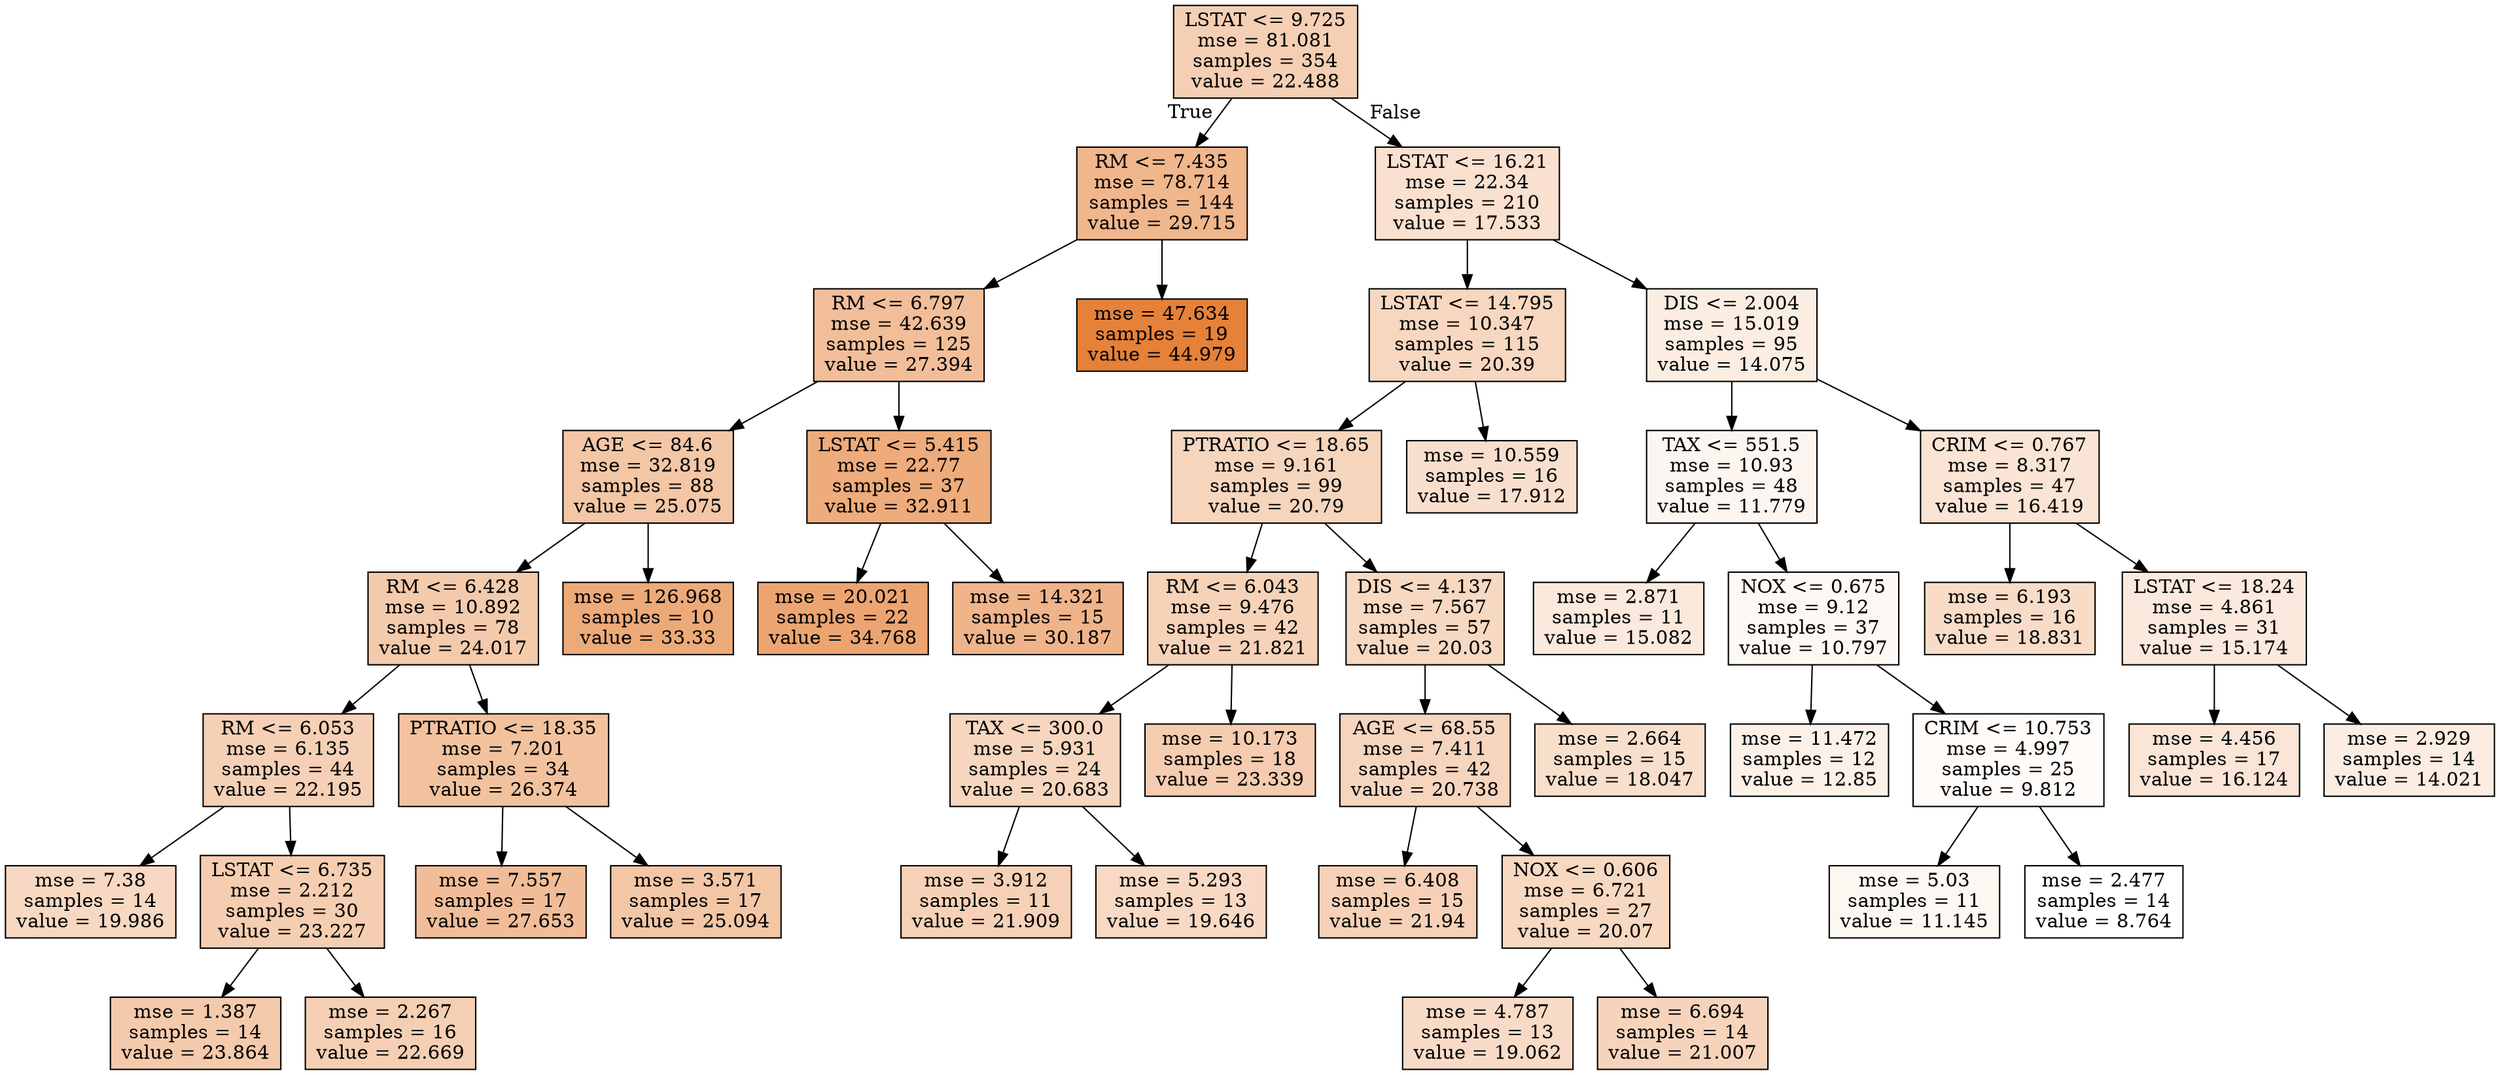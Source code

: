 digraph Tree {
node [shape=box, style="filled", color="black"] ;
0 [label="LSTAT <= 9.725\nmse = 81.081\nsamples = 354\nvalue = 22.488", fillcolor="#f5cfb4"] ;
1 [label="RM <= 7.435\nmse = 78.714\nsamples = 144\nvalue = 29.715", fillcolor="#f0b68c"] ;
0 -> 1 [labeldistance=2.5, labelangle=45, headlabel="True"] ;
2 [label="RM <= 6.797\nmse = 42.639\nsamples = 125\nvalue = 27.394", fillcolor="#f2be99"] ;
1 -> 2 ;
3 [label="AGE <= 84.6\nmse = 32.819\nsamples = 88\nvalue = 25.075", fillcolor="#f3c6a6"] ;
2 -> 3 ;
4 [label="RM <= 6.428\nmse = 10.892\nsamples = 78\nvalue = 24.017", fillcolor="#f4caac"] ;
3 -> 4 ;
5 [label="RM <= 6.053\nmse = 6.135\nsamples = 44\nvalue = 22.195", fillcolor="#f5d0b6"] ;
4 -> 5 ;
6 [label="mse = 7.38\nsamples = 14\nvalue = 19.986", fillcolor="#f7d8c2"] ;
5 -> 6 ;
7 [label="LSTAT <= 6.735\nmse = 2.212\nsamples = 30\nvalue = 23.227", fillcolor="#f5cdb0"] ;
5 -> 7 ;
8 [label="mse = 1.387\nsamples = 14\nvalue = 23.864", fillcolor="#f4caac"] ;
7 -> 8 ;
9 [label="mse = 2.267\nsamples = 16\nvalue = 22.669", fillcolor="#f5cfb3"] ;
7 -> 9 ;
10 [label="PTRATIO <= 18.35\nmse = 7.201\nsamples = 34\nvalue = 26.374", fillcolor="#f2c29f"] ;
4 -> 10 ;
11 [label="mse = 7.557\nsamples = 17\nvalue = 27.653", fillcolor="#f1bd98"] ;
10 -> 11 ;
12 [label="mse = 3.571\nsamples = 17\nvalue = 25.094", fillcolor="#f3c6a6"] ;
10 -> 12 ;
13 [label="mse = 126.968\nsamples = 10\nvalue = 33.33", fillcolor="#edaa79"] ;
3 -> 13 ;
14 [label="LSTAT <= 5.415\nmse = 22.77\nsamples = 37\nvalue = 32.911", fillcolor="#eeab7b"] ;
2 -> 14 ;
15 [label="mse = 20.021\nsamples = 22\nvalue = 34.768", fillcolor="#eca571"] ;
14 -> 15 ;
16 [label="mse = 14.321\nsamples = 15\nvalue = 30.187", fillcolor="#f0b48a"] ;
14 -> 16 ;
17 [label="mse = 47.634\nsamples = 19\nvalue = 44.979", fillcolor="#e58139"] ;
1 -> 17 ;
18 [label="LSTAT <= 16.21\nmse = 22.34\nsamples = 210\nvalue = 17.533", fillcolor="#f9e0cf"] ;
0 -> 18 [labeldistance=2.5, labelangle=-45, headlabel="False"] ;
19 [label="LSTAT <= 14.795\nmse = 10.347\nsamples = 115\nvalue = 20.39", fillcolor="#f7d7bf"] ;
18 -> 19 ;
20 [label="PTRATIO <= 18.65\nmse = 9.161\nsamples = 99\nvalue = 20.79", fillcolor="#f6d5bd"] ;
19 -> 20 ;
21 [label="RM <= 6.043\nmse = 9.476\nsamples = 42\nvalue = 21.821", fillcolor="#f6d2b8"] ;
20 -> 21 ;
22 [label="TAX <= 300.0\nmse = 5.931\nsamples = 24\nvalue = 20.683", fillcolor="#f6d6be"] ;
21 -> 22 ;
23 [label="mse = 3.912\nsamples = 11\nvalue = 21.909", fillcolor="#f6d1b7"] ;
22 -> 23 ;
24 [label="mse = 5.293\nsamples = 13\nvalue = 19.646", fillcolor="#f7d9c4"] ;
22 -> 24 ;
25 [label="mse = 10.173\nsamples = 18\nvalue = 23.339", fillcolor="#f5ccaf"] ;
21 -> 25 ;
26 [label="DIS <= 4.137\nmse = 7.567\nsamples = 57\nvalue = 20.03", fillcolor="#f7d8c1"] ;
20 -> 26 ;
27 [label="AGE <= 68.55\nmse = 7.411\nsamples = 42\nvalue = 20.738", fillcolor="#f6d5be"] ;
26 -> 27 ;
28 [label="mse = 6.408\nsamples = 15\nvalue = 21.94", fillcolor="#f6d1b7"] ;
27 -> 28 ;
29 [label="NOX <= 0.606\nmse = 6.721\nsamples = 27\nvalue = 20.07", fillcolor="#f7d8c1"] ;
27 -> 29 ;
30 [label="mse = 4.787\nsamples = 13\nvalue = 19.062", fillcolor="#f8dbc7"] ;
29 -> 30 ;
31 [label="mse = 6.694\nsamples = 14\nvalue = 21.007", fillcolor="#f6d4bc"] ;
29 -> 31 ;
32 [label="mse = 2.664\nsamples = 15\nvalue = 18.047", fillcolor="#f8dfcc"] ;
26 -> 32 ;
33 [label="mse = 10.559\nsamples = 16\nvalue = 17.912", fillcolor="#f8dfcd"] ;
19 -> 33 ;
34 [label="DIS <= 2.004\nmse = 15.019\nsamples = 95\nvalue = 14.075", fillcolor="#fbede2"] ;
18 -> 34 ;
35 [label="TAX <= 551.5\nmse = 10.93\nsamples = 48\nvalue = 11.779", fillcolor="#fdf5ef"] ;
34 -> 35 ;
36 [label="mse = 2.871\nsamples = 11\nvalue = 15.082", fillcolor="#fae9dc"] ;
35 -> 36 ;
37 [label="NOX <= 0.675\nmse = 9.12\nsamples = 37\nvalue = 10.797", fillcolor="#fef8f4"] ;
35 -> 37 ;
38 [label="mse = 11.472\nsamples = 12\nvalue = 12.85", fillcolor="#fcf1e9"] ;
37 -> 38 ;
39 [label="CRIM <= 10.753\nmse = 4.997\nsamples = 25\nvalue = 9.812", fillcolor="#fefbf9"] ;
37 -> 39 ;
40 [label="mse = 5.03\nsamples = 11\nvalue = 11.145", fillcolor="#fdf7f2"] ;
39 -> 40 ;
41 [label="mse = 2.477\nsamples = 14\nvalue = 8.764", fillcolor="#ffffff"] ;
39 -> 41 ;
42 [label="CRIM <= 0.767\nmse = 8.317\nsamples = 47\nvalue = 16.419", fillcolor="#fae4d5"] ;
34 -> 42 ;
43 [label="mse = 6.193\nsamples = 16\nvalue = 18.831", fillcolor="#f8dcc8"] ;
42 -> 43 ;
44 [label="LSTAT <= 18.24\nmse = 4.861\nsamples = 31\nvalue = 15.174", fillcolor="#fae9dc"] ;
42 -> 44 ;
45 [label="mse = 4.456\nsamples = 17\nvalue = 16.124", fillcolor="#fae5d7"] ;
44 -> 45 ;
46 [label="mse = 2.929\nsamples = 14\nvalue = 14.021", fillcolor="#fbede2"] ;
44 -> 46 ;
}